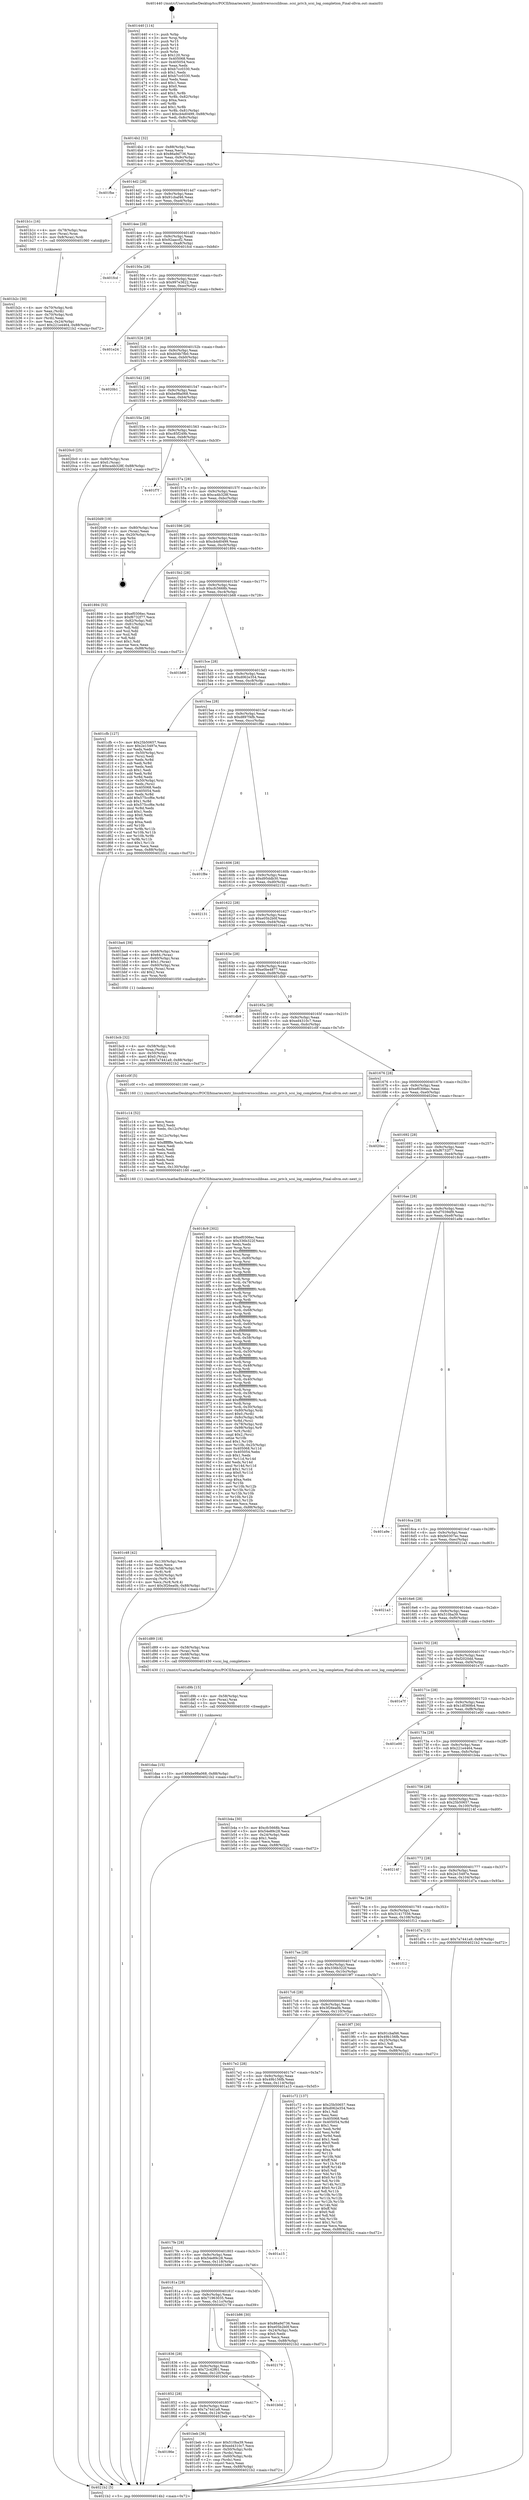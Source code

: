 digraph "0x401440" {
  label = "0x401440 (/mnt/c/Users/mathe/Desktop/tcc/POCII/binaries/extr_linuxdriversscsilibsas..scsi_priv.h_scsi_log_completion_Final-ollvm.out::main(0))"
  labelloc = "t"
  node[shape=record]

  Entry [label="",width=0.3,height=0.3,shape=circle,fillcolor=black,style=filled]
  "0x4014b2" [label="{
     0x4014b2 [32]\l
     | [instrs]\l
     &nbsp;&nbsp;0x4014b2 \<+6\>: mov -0x88(%rbp),%eax\l
     &nbsp;&nbsp;0x4014b8 \<+2\>: mov %eax,%ecx\l
     &nbsp;&nbsp;0x4014ba \<+6\>: sub $0x86a9d736,%ecx\l
     &nbsp;&nbsp;0x4014c0 \<+6\>: mov %eax,-0x9c(%rbp)\l
     &nbsp;&nbsp;0x4014c6 \<+6\>: mov %ecx,-0xa0(%rbp)\l
     &nbsp;&nbsp;0x4014cc \<+6\>: je 0000000000401fbe \<main+0xb7e\>\l
  }"]
  "0x401fbe" [label="{
     0x401fbe\l
  }", style=dashed]
  "0x4014d2" [label="{
     0x4014d2 [28]\l
     | [instrs]\l
     &nbsp;&nbsp;0x4014d2 \<+5\>: jmp 00000000004014d7 \<main+0x97\>\l
     &nbsp;&nbsp;0x4014d7 \<+6\>: mov -0x9c(%rbp),%eax\l
     &nbsp;&nbsp;0x4014dd \<+5\>: sub $0x91cbaf46,%eax\l
     &nbsp;&nbsp;0x4014e2 \<+6\>: mov %eax,-0xa4(%rbp)\l
     &nbsp;&nbsp;0x4014e8 \<+6\>: je 0000000000401b1c \<main+0x6dc\>\l
  }"]
  Exit [label="",width=0.3,height=0.3,shape=circle,fillcolor=black,style=filled,peripheries=2]
  "0x401b1c" [label="{
     0x401b1c [16]\l
     | [instrs]\l
     &nbsp;&nbsp;0x401b1c \<+4\>: mov -0x78(%rbp),%rax\l
     &nbsp;&nbsp;0x401b20 \<+3\>: mov (%rax),%rax\l
     &nbsp;&nbsp;0x401b23 \<+4\>: mov 0x8(%rax),%rdi\l
     &nbsp;&nbsp;0x401b27 \<+5\>: call 0000000000401060 \<atoi@plt\>\l
     | [calls]\l
     &nbsp;&nbsp;0x401060 \{1\} (unknown)\l
  }"]
  "0x4014ee" [label="{
     0x4014ee [28]\l
     | [instrs]\l
     &nbsp;&nbsp;0x4014ee \<+5\>: jmp 00000000004014f3 \<main+0xb3\>\l
     &nbsp;&nbsp;0x4014f3 \<+6\>: mov -0x9c(%rbp),%eax\l
     &nbsp;&nbsp;0x4014f9 \<+5\>: sub $0x92aaccf2,%eax\l
     &nbsp;&nbsp;0x4014fe \<+6\>: mov %eax,-0xa8(%rbp)\l
     &nbsp;&nbsp;0x401504 \<+6\>: je 0000000000401fcd \<main+0xb8d\>\l
  }"]
  "0x401daa" [label="{
     0x401daa [15]\l
     | [instrs]\l
     &nbsp;&nbsp;0x401daa \<+10\>: movl $0xbe98a068,-0x88(%rbp)\l
     &nbsp;&nbsp;0x401db4 \<+5\>: jmp 00000000004021b2 \<main+0xd72\>\l
  }"]
  "0x401fcd" [label="{
     0x401fcd\l
  }", style=dashed]
  "0x40150a" [label="{
     0x40150a [28]\l
     | [instrs]\l
     &nbsp;&nbsp;0x40150a \<+5\>: jmp 000000000040150f \<main+0xcf\>\l
     &nbsp;&nbsp;0x40150f \<+6\>: mov -0x9c(%rbp),%eax\l
     &nbsp;&nbsp;0x401515 \<+5\>: sub $0x997e3622,%eax\l
     &nbsp;&nbsp;0x40151a \<+6\>: mov %eax,-0xac(%rbp)\l
     &nbsp;&nbsp;0x401520 \<+6\>: je 0000000000401e24 \<main+0x9e4\>\l
  }"]
  "0x401d9b" [label="{
     0x401d9b [15]\l
     | [instrs]\l
     &nbsp;&nbsp;0x401d9b \<+4\>: mov -0x58(%rbp),%rax\l
     &nbsp;&nbsp;0x401d9f \<+3\>: mov (%rax),%rax\l
     &nbsp;&nbsp;0x401da2 \<+3\>: mov %rax,%rdi\l
     &nbsp;&nbsp;0x401da5 \<+5\>: call 0000000000401030 \<free@plt\>\l
     | [calls]\l
     &nbsp;&nbsp;0x401030 \{1\} (unknown)\l
  }"]
  "0x401e24" [label="{
     0x401e24\l
  }", style=dashed]
  "0x401526" [label="{
     0x401526 [28]\l
     | [instrs]\l
     &nbsp;&nbsp;0x401526 \<+5\>: jmp 000000000040152b \<main+0xeb\>\l
     &nbsp;&nbsp;0x40152b \<+6\>: mov -0x9c(%rbp),%eax\l
     &nbsp;&nbsp;0x401531 \<+5\>: sub $0xb04b7fb0,%eax\l
     &nbsp;&nbsp;0x401536 \<+6\>: mov %eax,-0xb0(%rbp)\l
     &nbsp;&nbsp;0x40153c \<+6\>: je 00000000004020b1 \<main+0xc71\>\l
  }"]
  "0x401c48" [label="{
     0x401c48 [42]\l
     | [instrs]\l
     &nbsp;&nbsp;0x401c48 \<+6\>: mov -0x130(%rbp),%ecx\l
     &nbsp;&nbsp;0x401c4e \<+3\>: imul %eax,%ecx\l
     &nbsp;&nbsp;0x401c51 \<+4\>: mov -0x58(%rbp),%r8\l
     &nbsp;&nbsp;0x401c55 \<+3\>: mov (%r8),%r8\l
     &nbsp;&nbsp;0x401c58 \<+4\>: mov -0x50(%rbp),%r9\l
     &nbsp;&nbsp;0x401c5c \<+3\>: movslq (%r9),%r9\l
     &nbsp;&nbsp;0x401c5f \<+4\>: mov %ecx,(%r8,%r9,4)\l
     &nbsp;&nbsp;0x401c63 \<+10\>: movl $0x3f26ea0b,-0x88(%rbp)\l
     &nbsp;&nbsp;0x401c6d \<+5\>: jmp 00000000004021b2 \<main+0xd72\>\l
  }"]
  "0x4020b1" [label="{
     0x4020b1\l
  }", style=dashed]
  "0x401542" [label="{
     0x401542 [28]\l
     | [instrs]\l
     &nbsp;&nbsp;0x401542 \<+5\>: jmp 0000000000401547 \<main+0x107\>\l
     &nbsp;&nbsp;0x401547 \<+6\>: mov -0x9c(%rbp),%eax\l
     &nbsp;&nbsp;0x40154d \<+5\>: sub $0xbe98a068,%eax\l
     &nbsp;&nbsp;0x401552 \<+6\>: mov %eax,-0xb4(%rbp)\l
     &nbsp;&nbsp;0x401558 \<+6\>: je 00000000004020c0 \<main+0xc80\>\l
  }"]
  "0x401c14" [label="{
     0x401c14 [52]\l
     | [instrs]\l
     &nbsp;&nbsp;0x401c14 \<+2\>: xor %ecx,%ecx\l
     &nbsp;&nbsp;0x401c16 \<+5\>: mov $0x2,%edx\l
     &nbsp;&nbsp;0x401c1b \<+6\>: mov %edx,-0x12c(%rbp)\l
     &nbsp;&nbsp;0x401c21 \<+1\>: cltd\l
     &nbsp;&nbsp;0x401c22 \<+6\>: mov -0x12c(%rbp),%esi\l
     &nbsp;&nbsp;0x401c28 \<+2\>: idiv %esi\l
     &nbsp;&nbsp;0x401c2a \<+6\>: imul $0xfffffffe,%edx,%edx\l
     &nbsp;&nbsp;0x401c30 \<+2\>: mov %ecx,%edi\l
     &nbsp;&nbsp;0x401c32 \<+2\>: sub %edx,%edi\l
     &nbsp;&nbsp;0x401c34 \<+2\>: mov %ecx,%edx\l
     &nbsp;&nbsp;0x401c36 \<+3\>: sub $0x1,%edx\l
     &nbsp;&nbsp;0x401c39 \<+2\>: add %edx,%edi\l
     &nbsp;&nbsp;0x401c3b \<+2\>: sub %edi,%ecx\l
     &nbsp;&nbsp;0x401c3d \<+6\>: mov %ecx,-0x130(%rbp)\l
     &nbsp;&nbsp;0x401c43 \<+5\>: call 0000000000401160 \<next_i\>\l
     | [calls]\l
     &nbsp;&nbsp;0x401160 \{1\} (/mnt/c/Users/mathe/Desktop/tcc/POCII/binaries/extr_linuxdriversscsilibsas..scsi_priv.h_scsi_log_completion_Final-ollvm.out::next_i)\l
  }"]
  "0x4020c0" [label="{
     0x4020c0 [25]\l
     | [instrs]\l
     &nbsp;&nbsp;0x4020c0 \<+4\>: mov -0x80(%rbp),%rax\l
     &nbsp;&nbsp;0x4020c4 \<+6\>: movl $0x0,(%rax)\l
     &nbsp;&nbsp;0x4020ca \<+10\>: movl $0xca4b328f,-0x88(%rbp)\l
     &nbsp;&nbsp;0x4020d4 \<+5\>: jmp 00000000004021b2 \<main+0xd72\>\l
  }"]
  "0x40155e" [label="{
     0x40155e [28]\l
     | [instrs]\l
     &nbsp;&nbsp;0x40155e \<+5\>: jmp 0000000000401563 \<main+0x123\>\l
     &nbsp;&nbsp;0x401563 \<+6\>: mov -0x9c(%rbp),%eax\l
     &nbsp;&nbsp;0x401569 \<+5\>: sub $0xc85f249b,%eax\l
     &nbsp;&nbsp;0x40156e \<+6\>: mov %eax,-0xb8(%rbp)\l
     &nbsp;&nbsp;0x401574 \<+6\>: je 0000000000401f7f \<main+0xb3f\>\l
  }"]
  "0x40186e" [label="{
     0x40186e\l
  }", style=dashed]
  "0x401f7f" [label="{
     0x401f7f\l
  }", style=dashed]
  "0x40157a" [label="{
     0x40157a [28]\l
     | [instrs]\l
     &nbsp;&nbsp;0x40157a \<+5\>: jmp 000000000040157f \<main+0x13f\>\l
     &nbsp;&nbsp;0x40157f \<+6\>: mov -0x9c(%rbp),%eax\l
     &nbsp;&nbsp;0x401585 \<+5\>: sub $0xca4b328f,%eax\l
     &nbsp;&nbsp;0x40158a \<+6\>: mov %eax,-0xbc(%rbp)\l
     &nbsp;&nbsp;0x401590 \<+6\>: je 00000000004020d9 \<main+0xc99\>\l
  }"]
  "0x401beb" [label="{
     0x401beb [36]\l
     | [instrs]\l
     &nbsp;&nbsp;0x401beb \<+5\>: mov $0x510ba39,%eax\l
     &nbsp;&nbsp;0x401bf0 \<+5\>: mov $0xed4310c7,%ecx\l
     &nbsp;&nbsp;0x401bf5 \<+4\>: mov -0x50(%rbp),%rdx\l
     &nbsp;&nbsp;0x401bf9 \<+2\>: mov (%rdx),%esi\l
     &nbsp;&nbsp;0x401bfb \<+4\>: mov -0x60(%rbp),%rdx\l
     &nbsp;&nbsp;0x401bff \<+2\>: cmp (%rdx),%esi\l
     &nbsp;&nbsp;0x401c01 \<+3\>: cmovl %ecx,%eax\l
     &nbsp;&nbsp;0x401c04 \<+6\>: mov %eax,-0x88(%rbp)\l
     &nbsp;&nbsp;0x401c0a \<+5\>: jmp 00000000004021b2 \<main+0xd72\>\l
  }"]
  "0x4020d9" [label="{
     0x4020d9 [19]\l
     | [instrs]\l
     &nbsp;&nbsp;0x4020d9 \<+4\>: mov -0x80(%rbp),%rax\l
     &nbsp;&nbsp;0x4020dd \<+2\>: mov (%rax),%eax\l
     &nbsp;&nbsp;0x4020df \<+4\>: lea -0x20(%rbp),%rsp\l
     &nbsp;&nbsp;0x4020e3 \<+1\>: pop %rbx\l
     &nbsp;&nbsp;0x4020e4 \<+2\>: pop %r12\l
     &nbsp;&nbsp;0x4020e6 \<+2\>: pop %r14\l
     &nbsp;&nbsp;0x4020e8 \<+2\>: pop %r15\l
     &nbsp;&nbsp;0x4020ea \<+1\>: pop %rbp\l
     &nbsp;&nbsp;0x4020eb \<+1\>: ret\l
  }"]
  "0x401596" [label="{
     0x401596 [28]\l
     | [instrs]\l
     &nbsp;&nbsp;0x401596 \<+5\>: jmp 000000000040159b \<main+0x15b\>\l
     &nbsp;&nbsp;0x40159b \<+6\>: mov -0x9c(%rbp),%eax\l
     &nbsp;&nbsp;0x4015a1 \<+5\>: sub $0xcb4d0499,%eax\l
     &nbsp;&nbsp;0x4015a6 \<+6\>: mov %eax,-0xc0(%rbp)\l
     &nbsp;&nbsp;0x4015ac \<+6\>: je 0000000000401894 \<main+0x454\>\l
  }"]
  "0x401852" [label="{
     0x401852 [28]\l
     | [instrs]\l
     &nbsp;&nbsp;0x401852 \<+5\>: jmp 0000000000401857 \<main+0x417\>\l
     &nbsp;&nbsp;0x401857 \<+6\>: mov -0x9c(%rbp),%eax\l
     &nbsp;&nbsp;0x40185d \<+5\>: sub $0x7a7441a9,%eax\l
     &nbsp;&nbsp;0x401862 \<+6\>: mov %eax,-0x124(%rbp)\l
     &nbsp;&nbsp;0x401868 \<+6\>: je 0000000000401beb \<main+0x7ab\>\l
  }"]
  "0x401894" [label="{
     0x401894 [53]\l
     | [instrs]\l
     &nbsp;&nbsp;0x401894 \<+5\>: mov $0xef0306ec,%eax\l
     &nbsp;&nbsp;0x401899 \<+5\>: mov $0xf6732f77,%ecx\l
     &nbsp;&nbsp;0x40189e \<+6\>: mov -0x82(%rbp),%dl\l
     &nbsp;&nbsp;0x4018a4 \<+7\>: mov -0x81(%rbp),%sil\l
     &nbsp;&nbsp;0x4018ab \<+3\>: mov %dl,%dil\l
     &nbsp;&nbsp;0x4018ae \<+3\>: and %sil,%dil\l
     &nbsp;&nbsp;0x4018b1 \<+3\>: xor %sil,%dl\l
     &nbsp;&nbsp;0x4018b4 \<+3\>: or %dl,%dil\l
     &nbsp;&nbsp;0x4018b7 \<+4\>: test $0x1,%dil\l
     &nbsp;&nbsp;0x4018bb \<+3\>: cmovne %ecx,%eax\l
     &nbsp;&nbsp;0x4018be \<+6\>: mov %eax,-0x88(%rbp)\l
     &nbsp;&nbsp;0x4018c4 \<+5\>: jmp 00000000004021b2 \<main+0xd72\>\l
  }"]
  "0x4015b2" [label="{
     0x4015b2 [28]\l
     | [instrs]\l
     &nbsp;&nbsp;0x4015b2 \<+5\>: jmp 00000000004015b7 \<main+0x177\>\l
     &nbsp;&nbsp;0x4015b7 \<+6\>: mov -0x9c(%rbp),%eax\l
     &nbsp;&nbsp;0x4015bd \<+5\>: sub $0xcfc5668b,%eax\l
     &nbsp;&nbsp;0x4015c2 \<+6\>: mov %eax,-0xc4(%rbp)\l
     &nbsp;&nbsp;0x4015c8 \<+6\>: je 0000000000401b68 \<main+0x728\>\l
  }"]
  "0x4021b2" [label="{
     0x4021b2 [5]\l
     | [instrs]\l
     &nbsp;&nbsp;0x4021b2 \<+5\>: jmp 00000000004014b2 \<main+0x72\>\l
  }"]
  "0x401440" [label="{
     0x401440 [114]\l
     | [instrs]\l
     &nbsp;&nbsp;0x401440 \<+1\>: push %rbp\l
     &nbsp;&nbsp;0x401441 \<+3\>: mov %rsp,%rbp\l
     &nbsp;&nbsp;0x401444 \<+2\>: push %r15\l
     &nbsp;&nbsp;0x401446 \<+2\>: push %r14\l
     &nbsp;&nbsp;0x401448 \<+2\>: push %r12\l
     &nbsp;&nbsp;0x40144a \<+1\>: push %rbx\l
     &nbsp;&nbsp;0x40144b \<+7\>: sub $0x120,%rsp\l
     &nbsp;&nbsp;0x401452 \<+7\>: mov 0x405068,%eax\l
     &nbsp;&nbsp;0x401459 \<+7\>: mov 0x405054,%ecx\l
     &nbsp;&nbsp;0x401460 \<+2\>: mov %eax,%edx\l
     &nbsp;&nbsp;0x401462 \<+6\>: sub $0xb7cc0330,%edx\l
     &nbsp;&nbsp;0x401468 \<+3\>: sub $0x1,%edx\l
     &nbsp;&nbsp;0x40146b \<+6\>: add $0xb7cc0330,%edx\l
     &nbsp;&nbsp;0x401471 \<+3\>: imul %edx,%eax\l
     &nbsp;&nbsp;0x401474 \<+3\>: and $0x1,%eax\l
     &nbsp;&nbsp;0x401477 \<+3\>: cmp $0x0,%eax\l
     &nbsp;&nbsp;0x40147a \<+4\>: sete %r8b\l
     &nbsp;&nbsp;0x40147e \<+4\>: and $0x1,%r8b\l
     &nbsp;&nbsp;0x401482 \<+7\>: mov %r8b,-0x82(%rbp)\l
     &nbsp;&nbsp;0x401489 \<+3\>: cmp $0xa,%ecx\l
     &nbsp;&nbsp;0x40148c \<+4\>: setl %r8b\l
     &nbsp;&nbsp;0x401490 \<+4\>: and $0x1,%r8b\l
     &nbsp;&nbsp;0x401494 \<+7\>: mov %r8b,-0x81(%rbp)\l
     &nbsp;&nbsp;0x40149b \<+10\>: movl $0xcb4d0499,-0x88(%rbp)\l
     &nbsp;&nbsp;0x4014a5 \<+6\>: mov %edi,-0x8c(%rbp)\l
     &nbsp;&nbsp;0x4014ab \<+7\>: mov %rsi,-0x98(%rbp)\l
  }"]
  "0x401b0d" [label="{
     0x401b0d\l
  }", style=dashed]
  "0x401b68" [label="{
     0x401b68\l
  }", style=dashed]
  "0x4015ce" [label="{
     0x4015ce [28]\l
     | [instrs]\l
     &nbsp;&nbsp;0x4015ce \<+5\>: jmp 00000000004015d3 \<main+0x193\>\l
     &nbsp;&nbsp;0x4015d3 \<+6\>: mov -0x9c(%rbp),%eax\l
     &nbsp;&nbsp;0x4015d9 \<+5\>: sub $0xd062e354,%eax\l
     &nbsp;&nbsp;0x4015de \<+6\>: mov %eax,-0xc8(%rbp)\l
     &nbsp;&nbsp;0x4015e4 \<+6\>: je 0000000000401cfb \<main+0x8bb\>\l
  }"]
  "0x401836" [label="{
     0x401836 [28]\l
     | [instrs]\l
     &nbsp;&nbsp;0x401836 \<+5\>: jmp 000000000040183b \<main+0x3fb\>\l
     &nbsp;&nbsp;0x40183b \<+6\>: mov -0x9c(%rbp),%eax\l
     &nbsp;&nbsp;0x401841 \<+5\>: sub $0x72c42f61,%eax\l
     &nbsp;&nbsp;0x401846 \<+6\>: mov %eax,-0x120(%rbp)\l
     &nbsp;&nbsp;0x40184c \<+6\>: je 0000000000401b0d \<main+0x6cd\>\l
  }"]
  "0x401cfb" [label="{
     0x401cfb [127]\l
     | [instrs]\l
     &nbsp;&nbsp;0x401cfb \<+5\>: mov $0x25b50657,%eax\l
     &nbsp;&nbsp;0x401d00 \<+5\>: mov $0x2e15497e,%ecx\l
     &nbsp;&nbsp;0x401d05 \<+2\>: xor %edx,%edx\l
     &nbsp;&nbsp;0x401d07 \<+4\>: mov -0x50(%rbp),%rsi\l
     &nbsp;&nbsp;0x401d0b \<+2\>: mov (%rsi),%edi\l
     &nbsp;&nbsp;0x401d0d \<+3\>: mov %edx,%r8d\l
     &nbsp;&nbsp;0x401d10 \<+3\>: sub %edi,%r8d\l
     &nbsp;&nbsp;0x401d13 \<+2\>: mov %edx,%edi\l
     &nbsp;&nbsp;0x401d15 \<+3\>: sub $0x1,%edi\l
     &nbsp;&nbsp;0x401d18 \<+3\>: add %edi,%r8d\l
     &nbsp;&nbsp;0x401d1b \<+3\>: sub %r8d,%edx\l
     &nbsp;&nbsp;0x401d1e \<+4\>: mov -0x50(%rbp),%rsi\l
     &nbsp;&nbsp;0x401d22 \<+2\>: mov %edx,(%rsi)\l
     &nbsp;&nbsp;0x401d24 \<+7\>: mov 0x405068,%edx\l
     &nbsp;&nbsp;0x401d2b \<+7\>: mov 0x405054,%edi\l
     &nbsp;&nbsp;0x401d32 \<+3\>: mov %edx,%r8d\l
     &nbsp;&nbsp;0x401d35 \<+7\>: add $0x575ccf6e,%r8d\l
     &nbsp;&nbsp;0x401d3c \<+4\>: sub $0x1,%r8d\l
     &nbsp;&nbsp;0x401d40 \<+7\>: sub $0x575ccf6e,%r8d\l
     &nbsp;&nbsp;0x401d47 \<+4\>: imul %r8d,%edx\l
     &nbsp;&nbsp;0x401d4b \<+3\>: and $0x1,%edx\l
     &nbsp;&nbsp;0x401d4e \<+3\>: cmp $0x0,%edx\l
     &nbsp;&nbsp;0x401d51 \<+4\>: sete %r9b\l
     &nbsp;&nbsp;0x401d55 \<+3\>: cmp $0xa,%edi\l
     &nbsp;&nbsp;0x401d58 \<+4\>: setl %r10b\l
     &nbsp;&nbsp;0x401d5c \<+3\>: mov %r9b,%r11b\l
     &nbsp;&nbsp;0x401d5f \<+3\>: and %r10b,%r11b\l
     &nbsp;&nbsp;0x401d62 \<+3\>: xor %r10b,%r9b\l
     &nbsp;&nbsp;0x401d65 \<+3\>: or %r9b,%r11b\l
     &nbsp;&nbsp;0x401d68 \<+4\>: test $0x1,%r11b\l
     &nbsp;&nbsp;0x401d6c \<+3\>: cmovne %ecx,%eax\l
     &nbsp;&nbsp;0x401d6f \<+6\>: mov %eax,-0x88(%rbp)\l
     &nbsp;&nbsp;0x401d75 \<+5\>: jmp 00000000004021b2 \<main+0xd72\>\l
  }"]
  "0x4015ea" [label="{
     0x4015ea [28]\l
     | [instrs]\l
     &nbsp;&nbsp;0x4015ea \<+5\>: jmp 00000000004015ef \<main+0x1af\>\l
     &nbsp;&nbsp;0x4015ef \<+6\>: mov -0x9c(%rbp),%eax\l
     &nbsp;&nbsp;0x4015f5 \<+5\>: sub $0xd897f4fb,%eax\l
     &nbsp;&nbsp;0x4015fa \<+6\>: mov %eax,-0xcc(%rbp)\l
     &nbsp;&nbsp;0x401600 \<+6\>: je 0000000000401f8e \<main+0xb4e\>\l
  }"]
  "0x402179" [label="{
     0x402179\l
  }", style=dashed]
  "0x401f8e" [label="{
     0x401f8e\l
  }", style=dashed]
  "0x401606" [label="{
     0x401606 [28]\l
     | [instrs]\l
     &nbsp;&nbsp;0x401606 \<+5\>: jmp 000000000040160b \<main+0x1cb\>\l
     &nbsp;&nbsp;0x40160b \<+6\>: mov -0x9c(%rbp),%eax\l
     &nbsp;&nbsp;0x401611 \<+5\>: sub $0xd95ddb30,%eax\l
     &nbsp;&nbsp;0x401616 \<+6\>: mov %eax,-0xd0(%rbp)\l
     &nbsp;&nbsp;0x40161c \<+6\>: je 0000000000402131 \<main+0xcf1\>\l
  }"]
  "0x401bcb" [label="{
     0x401bcb [32]\l
     | [instrs]\l
     &nbsp;&nbsp;0x401bcb \<+4\>: mov -0x58(%rbp),%rdi\l
     &nbsp;&nbsp;0x401bcf \<+3\>: mov %rax,(%rdi)\l
     &nbsp;&nbsp;0x401bd2 \<+4\>: mov -0x50(%rbp),%rax\l
     &nbsp;&nbsp;0x401bd6 \<+6\>: movl $0x0,(%rax)\l
     &nbsp;&nbsp;0x401bdc \<+10\>: movl $0x7a7441a9,-0x88(%rbp)\l
     &nbsp;&nbsp;0x401be6 \<+5\>: jmp 00000000004021b2 \<main+0xd72\>\l
  }"]
  "0x402131" [label="{
     0x402131\l
  }", style=dashed]
  "0x401622" [label="{
     0x401622 [28]\l
     | [instrs]\l
     &nbsp;&nbsp;0x401622 \<+5\>: jmp 0000000000401627 \<main+0x1e7\>\l
     &nbsp;&nbsp;0x401627 \<+6\>: mov -0x9c(%rbp),%eax\l
     &nbsp;&nbsp;0x40162d \<+5\>: sub $0xe05b2b0f,%eax\l
     &nbsp;&nbsp;0x401632 \<+6\>: mov %eax,-0xd4(%rbp)\l
     &nbsp;&nbsp;0x401638 \<+6\>: je 0000000000401ba4 \<main+0x764\>\l
  }"]
  "0x40181a" [label="{
     0x40181a [28]\l
     | [instrs]\l
     &nbsp;&nbsp;0x40181a \<+5\>: jmp 000000000040181f \<main+0x3df\>\l
     &nbsp;&nbsp;0x40181f \<+6\>: mov -0x9c(%rbp),%eax\l
     &nbsp;&nbsp;0x401825 \<+5\>: sub $0x71963035,%eax\l
     &nbsp;&nbsp;0x40182a \<+6\>: mov %eax,-0x11c(%rbp)\l
     &nbsp;&nbsp;0x401830 \<+6\>: je 0000000000402179 \<main+0xd39\>\l
  }"]
  "0x401ba4" [label="{
     0x401ba4 [39]\l
     | [instrs]\l
     &nbsp;&nbsp;0x401ba4 \<+4\>: mov -0x68(%rbp),%rax\l
     &nbsp;&nbsp;0x401ba8 \<+6\>: movl $0x64,(%rax)\l
     &nbsp;&nbsp;0x401bae \<+4\>: mov -0x60(%rbp),%rax\l
     &nbsp;&nbsp;0x401bb2 \<+6\>: movl $0x1,(%rax)\l
     &nbsp;&nbsp;0x401bb8 \<+4\>: mov -0x60(%rbp),%rax\l
     &nbsp;&nbsp;0x401bbc \<+3\>: movslq (%rax),%rax\l
     &nbsp;&nbsp;0x401bbf \<+4\>: shl $0x2,%rax\l
     &nbsp;&nbsp;0x401bc3 \<+3\>: mov %rax,%rdi\l
     &nbsp;&nbsp;0x401bc6 \<+5\>: call 0000000000401050 \<malloc@plt\>\l
     | [calls]\l
     &nbsp;&nbsp;0x401050 \{1\} (unknown)\l
  }"]
  "0x40163e" [label="{
     0x40163e [28]\l
     | [instrs]\l
     &nbsp;&nbsp;0x40163e \<+5\>: jmp 0000000000401643 \<main+0x203\>\l
     &nbsp;&nbsp;0x401643 \<+6\>: mov -0x9c(%rbp),%eax\l
     &nbsp;&nbsp;0x401649 \<+5\>: sub $0xe0be4877,%eax\l
     &nbsp;&nbsp;0x40164e \<+6\>: mov %eax,-0xd8(%rbp)\l
     &nbsp;&nbsp;0x401654 \<+6\>: je 0000000000401db9 \<main+0x979\>\l
  }"]
  "0x401b86" [label="{
     0x401b86 [30]\l
     | [instrs]\l
     &nbsp;&nbsp;0x401b86 \<+5\>: mov $0x86a9d736,%eax\l
     &nbsp;&nbsp;0x401b8b \<+5\>: mov $0xe05b2b0f,%ecx\l
     &nbsp;&nbsp;0x401b90 \<+3\>: mov -0x24(%rbp),%edx\l
     &nbsp;&nbsp;0x401b93 \<+3\>: cmp $0x0,%edx\l
     &nbsp;&nbsp;0x401b96 \<+3\>: cmove %ecx,%eax\l
     &nbsp;&nbsp;0x401b99 \<+6\>: mov %eax,-0x88(%rbp)\l
     &nbsp;&nbsp;0x401b9f \<+5\>: jmp 00000000004021b2 \<main+0xd72\>\l
  }"]
  "0x401db9" [label="{
     0x401db9\l
  }", style=dashed]
  "0x40165a" [label="{
     0x40165a [28]\l
     | [instrs]\l
     &nbsp;&nbsp;0x40165a \<+5\>: jmp 000000000040165f \<main+0x21f\>\l
     &nbsp;&nbsp;0x40165f \<+6\>: mov -0x9c(%rbp),%eax\l
     &nbsp;&nbsp;0x401665 \<+5\>: sub $0xed4310c7,%eax\l
     &nbsp;&nbsp;0x40166a \<+6\>: mov %eax,-0xdc(%rbp)\l
     &nbsp;&nbsp;0x401670 \<+6\>: je 0000000000401c0f \<main+0x7cf\>\l
  }"]
  "0x4017fe" [label="{
     0x4017fe [28]\l
     | [instrs]\l
     &nbsp;&nbsp;0x4017fe \<+5\>: jmp 0000000000401803 \<main+0x3c3\>\l
     &nbsp;&nbsp;0x401803 \<+6\>: mov -0x9c(%rbp),%eax\l
     &nbsp;&nbsp;0x401809 \<+5\>: sub $0x54e89c28,%eax\l
     &nbsp;&nbsp;0x40180e \<+6\>: mov %eax,-0x118(%rbp)\l
     &nbsp;&nbsp;0x401814 \<+6\>: je 0000000000401b86 \<main+0x746\>\l
  }"]
  "0x401c0f" [label="{
     0x401c0f [5]\l
     | [instrs]\l
     &nbsp;&nbsp;0x401c0f \<+5\>: call 0000000000401160 \<next_i\>\l
     | [calls]\l
     &nbsp;&nbsp;0x401160 \{1\} (/mnt/c/Users/mathe/Desktop/tcc/POCII/binaries/extr_linuxdriversscsilibsas..scsi_priv.h_scsi_log_completion_Final-ollvm.out::next_i)\l
  }"]
  "0x401676" [label="{
     0x401676 [28]\l
     | [instrs]\l
     &nbsp;&nbsp;0x401676 \<+5\>: jmp 000000000040167b \<main+0x23b\>\l
     &nbsp;&nbsp;0x40167b \<+6\>: mov -0x9c(%rbp),%eax\l
     &nbsp;&nbsp;0x401681 \<+5\>: sub $0xef0306ec,%eax\l
     &nbsp;&nbsp;0x401686 \<+6\>: mov %eax,-0xe0(%rbp)\l
     &nbsp;&nbsp;0x40168c \<+6\>: je 00000000004020ec \<main+0xcac\>\l
  }"]
  "0x401a15" [label="{
     0x401a15\l
  }", style=dashed]
  "0x4020ec" [label="{
     0x4020ec\l
  }", style=dashed]
  "0x401692" [label="{
     0x401692 [28]\l
     | [instrs]\l
     &nbsp;&nbsp;0x401692 \<+5\>: jmp 0000000000401697 \<main+0x257\>\l
     &nbsp;&nbsp;0x401697 \<+6\>: mov -0x9c(%rbp),%eax\l
     &nbsp;&nbsp;0x40169d \<+5\>: sub $0xf6732f77,%eax\l
     &nbsp;&nbsp;0x4016a2 \<+6\>: mov %eax,-0xe4(%rbp)\l
     &nbsp;&nbsp;0x4016a8 \<+6\>: je 00000000004018c9 \<main+0x489\>\l
  }"]
  "0x4017e2" [label="{
     0x4017e2 [28]\l
     | [instrs]\l
     &nbsp;&nbsp;0x4017e2 \<+5\>: jmp 00000000004017e7 \<main+0x3a7\>\l
     &nbsp;&nbsp;0x4017e7 \<+6\>: mov -0x9c(%rbp),%eax\l
     &nbsp;&nbsp;0x4017ed \<+5\>: sub $0x49b156fb,%eax\l
     &nbsp;&nbsp;0x4017f2 \<+6\>: mov %eax,-0x114(%rbp)\l
     &nbsp;&nbsp;0x4017f8 \<+6\>: je 0000000000401a15 \<main+0x5d5\>\l
  }"]
  "0x4018c9" [label="{
     0x4018c9 [302]\l
     | [instrs]\l
     &nbsp;&nbsp;0x4018c9 \<+5\>: mov $0xef0306ec,%eax\l
     &nbsp;&nbsp;0x4018ce \<+5\>: mov $0x336b322f,%ecx\l
     &nbsp;&nbsp;0x4018d3 \<+2\>: xor %edx,%edx\l
     &nbsp;&nbsp;0x4018d5 \<+3\>: mov %rsp,%rsi\l
     &nbsp;&nbsp;0x4018d8 \<+4\>: add $0xfffffffffffffff0,%rsi\l
     &nbsp;&nbsp;0x4018dc \<+3\>: mov %rsi,%rsp\l
     &nbsp;&nbsp;0x4018df \<+4\>: mov %rsi,-0x80(%rbp)\l
     &nbsp;&nbsp;0x4018e3 \<+3\>: mov %rsp,%rsi\l
     &nbsp;&nbsp;0x4018e6 \<+4\>: add $0xfffffffffffffff0,%rsi\l
     &nbsp;&nbsp;0x4018ea \<+3\>: mov %rsi,%rsp\l
     &nbsp;&nbsp;0x4018ed \<+3\>: mov %rsp,%rdi\l
     &nbsp;&nbsp;0x4018f0 \<+4\>: add $0xfffffffffffffff0,%rdi\l
     &nbsp;&nbsp;0x4018f4 \<+3\>: mov %rdi,%rsp\l
     &nbsp;&nbsp;0x4018f7 \<+4\>: mov %rdi,-0x78(%rbp)\l
     &nbsp;&nbsp;0x4018fb \<+3\>: mov %rsp,%rdi\l
     &nbsp;&nbsp;0x4018fe \<+4\>: add $0xfffffffffffffff0,%rdi\l
     &nbsp;&nbsp;0x401902 \<+3\>: mov %rdi,%rsp\l
     &nbsp;&nbsp;0x401905 \<+4\>: mov %rdi,-0x70(%rbp)\l
     &nbsp;&nbsp;0x401909 \<+3\>: mov %rsp,%rdi\l
     &nbsp;&nbsp;0x40190c \<+4\>: add $0xfffffffffffffff0,%rdi\l
     &nbsp;&nbsp;0x401910 \<+3\>: mov %rdi,%rsp\l
     &nbsp;&nbsp;0x401913 \<+4\>: mov %rdi,-0x68(%rbp)\l
     &nbsp;&nbsp;0x401917 \<+3\>: mov %rsp,%rdi\l
     &nbsp;&nbsp;0x40191a \<+4\>: add $0xfffffffffffffff0,%rdi\l
     &nbsp;&nbsp;0x40191e \<+3\>: mov %rdi,%rsp\l
     &nbsp;&nbsp;0x401921 \<+4\>: mov %rdi,-0x60(%rbp)\l
     &nbsp;&nbsp;0x401925 \<+3\>: mov %rsp,%rdi\l
     &nbsp;&nbsp;0x401928 \<+4\>: add $0xfffffffffffffff0,%rdi\l
     &nbsp;&nbsp;0x40192c \<+3\>: mov %rdi,%rsp\l
     &nbsp;&nbsp;0x40192f \<+4\>: mov %rdi,-0x58(%rbp)\l
     &nbsp;&nbsp;0x401933 \<+3\>: mov %rsp,%rdi\l
     &nbsp;&nbsp;0x401936 \<+4\>: add $0xfffffffffffffff0,%rdi\l
     &nbsp;&nbsp;0x40193a \<+3\>: mov %rdi,%rsp\l
     &nbsp;&nbsp;0x40193d \<+4\>: mov %rdi,-0x50(%rbp)\l
     &nbsp;&nbsp;0x401941 \<+3\>: mov %rsp,%rdi\l
     &nbsp;&nbsp;0x401944 \<+4\>: add $0xfffffffffffffff0,%rdi\l
     &nbsp;&nbsp;0x401948 \<+3\>: mov %rdi,%rsp\l
     &nbsp;&nbsp;0x40194b \<+4\>: mov %rdi,-0x48(%rbp)\l
     &nbsp;&nbsp;0x40194f \<+3\>: mov %rsp,%rdi\l
     &nbsp;&nbsp;0x401952 \<+4\>: add $0xfffffffffffffff0,%rdi\l
     &nbsp;&nbsp;0x401956 \<+3\>: mov %rdi,%rsp\l
     &nbsp;&nbsp;0x401959 \<+4\>: mov %rdi,-0x40(%rbp)\l
     &nbsp;&nbsp;0x40195d \<+3\>: mov %rsp,%rdi\l
     &nbsp;&nbsp;0x401960 \<+4\>: add $0xfffffffffffffff0,%rdi\l
     &nbsp;&nbsp;0x401964 \<+3\>: mov %rdi,%rsp\l
     &nbsp;&nbsp;0x401967 \<+4\>: mov %rdi,-0x38(%rbp)\l
     &nbsp;&nbsp;0x40196b \<+3\>: mov %rsp,%rdi\l
     &nbsp;&nbsp;0x40196e \<+4\>: add $0xfffffffffffffff0,%rdi\l
     &nbsp;&nbsp;0x401972 \<+3\>: mov %rdi,%rsp\l
     &nbsp;&nbsp;0x401975 \<+4\>: mov %rdi,-0x30(%rbp)\l
     &nbsp;&nbsp;0x401979 \<+4\>: mov -0x80(%rbp),%rdi\l
     &nbsp;&nbsp;0x40197d \<+6\>: movl $0x0,(%rdi)\l
     &nbsp;&nbsp;0x401983 \<+7\>: mov -0x8c(%rbp),%r8d\l
     &nbsp;&nbsp;0x40198a \<+3\>: mov %r8d,(%rsi)\l
     &nbsp;&nbsp;0x40198d \<+4\>: mov -0x78(%rbp),%rdi\l
     &nbsp;&nbsp;0x401991 \<+7\>: mov -0x98(%rbp),%r9\l
     &nbsp;&nbsp;0x401998 \<+3\>: mov %r9,(%rdi)\l
     &nbsp;&nbsp;0x40199b \<+3\>: cmpl $0x2,(%rsi)\l
     &nbsp;&nbsp;0x40199e \<+4\>: setne %r10b\l
     &nbsp;&nbsp;0x4019a2 \<+4\>: and $0x1,%r10b\l
     &nbsp;&nbsp;0x4019a6 \<+4\>: mov %r10b,-0x25(%rbp)\l
     &nbsp;&nbsp;0x4019aa \<+8\>: mov 0x405068,%r11d\l
     &nbsp;&nbsp;0x4019b2 \<+7\>: mov 0x405054,%ebx\l
     &nbsp;&nbsp;0x4019b9 \<+3\>: sub $0x1,%edx\l
     &nbsp;&nbsp;0x4019bc \<+3\>: mov %r11d,%r14d\l
     &nbsp;&nbsp;0x4019bf \<+3\>: add %edx,%r14d\l
     &nbsp;&nbsp;0x4019c2 \<+4\>: imul %r14d,%r11d\l
     &nbsp;&nbsp;0x4019c6 \<+4\>: and $0x1,%r11d\l
     &nbsp;&nbsp;0x4019ca \<+4\>: cmp $0x0,%r11d\l
     &nbsp;&nbsp;0x4019ce \<+4\>: sete %r10b\l
     &nbsp;&nbsp;0x4019d2 \<+3\>: cmp $0xa,%ebx\l
     &nbsp;&nbsp;0x4019d5 \<+4\>: setl %r15b\l
     &nbsp;&nbsp;0x4019d9 \<+3\>: mov %r10b,%r12b\l
     &nbsp;&nbsp;0x4019dc \<+3\>: and %r15b,%r12b\l
     &nbsp;&nbsp;0x4019df \<+3\>: xor %r15b,%r10b\l
     &nbsp;&nbsp;0x4019e2 \<+3\>: or %r10b,%r12b\l
     &nbsp;&nbsp;0x4019e5 \<+4\>: test $0x1,%r12b\l
     &nbsp;&nbsp;0x4019e9 \<+3\>: cmovne %ecx,%eax\l
     &nbsp;&nbsp;0x4019ec \<+6\>: mov %eax,-0x88(%rbp)\l
     &nbsp;&nbsp;0x4019f2 \<+5\>: jmp 00000000004021b2 \<main+0xd72\>\l
  }"]
  "0x4016ae" [label="{
     0x4016ae [28]\l
     | [instrs]\l
     &nbsp;&nbsp;0x4016ae \<+5\>: jmp 00000000004016b3 \<main+0x273\>\l
     &nbsp;&nbsp;0x4016b3 \<+6\>: mov -0x9c(%rbp),%eax\l
     &nbsp;&nbsp;0x4016b9 \<+5\>: sub $0xf7039df9,%eax\l
     &nbsp;&nbsp;0x4016be \<+6\>: mov %eax,-0xe8(%rbp)\l
     &nbsp;&nbsp;0x4016c4 \<+6\>: je 0000000000401a9e \<main+0x65e\>\l
  }"]
  "0x401c72" [label="{
     0x401c72 [137]\l
     | [instrs]\l
     &nbsp;&nbsp;0x401c72 \<+5\>: mov $0x25b50657,%eax\l
     &nbsp;&nbsp;0x401c77 \<+5\>: mov $0xd062e354,%ecx\l
     &nbsp;&nbsp;0x401c7c \<+2\>: mov $0x1,%dl\l
     &nbsp;&nbsp;0x401c7e \<+2\>: xor %esi,%esi\l
     &nbsp;&nbsp;0x401c80 \<+7\>: mov 0x405068,%edi\l
     &nbsp;&nbsp;0x401c87 \<+8\>: mov 0x405054,%r8d\l
     &nbsp;&nbsp;0x401c8f \<+3\>: sub $0x1,%esi\l
     &nbsp;&nbsp;0x401c92 \<+3\>: mov %edi,%r9d\l
     &nbsp;&nbsp;0x401c95 \<+3\>: add %esi,%r9d\l
     &nbsp;&nbsp;0x401c98 \<+4\>: imul %r9d,%edi\l
     &nbsp;&nbsp;0x401c9c \<+3\>: and $0x1,%edi\l
     &nbsp;&nbsp;0x401c9f \<+3\>: cmp $0x0,%edi\l
     &nbsp;&nbsp;0x401ca2 \<+4\>: sete %r10b\l
     &nbsp;&nbsp;0x401ca6 \<+4\>: cmp $0xa,%r8d\l
     &nbsp;&nbsp;0x401caa \<+4\>: setl %r11b\l
     &nbsp;&nbsp;0x401cae \<+3\>: mov %r10b,%bl\l
     &nbsp;&nbsp;0x401cb1 \<+3\>: xor $0xff,%bl\l
     &nbsp;&nbsp;0x401cb4 \<+3\>: mov %r11b,%r14b\l
     &nbsp;&nbsp;0x401cb7 \<+4\>: xor $0xff,%r14b\l
     &nbsp;&nbsp;0x401cbb \<+3\>: xor $0x0,%dl\l
     &nbsp;&nbsp;0x401cbe \<+3\>: mov %bl,%r15b\l
     &nbsp;&nbsp;0x401cc1 \<+4\>: and $0x0,%r15b\l
     &nbsp;&nbsp;0x401cc5 \<+3\>: and %dl,%r10b\l
     &nbsp;&nbsp;0x401cc8 \<+3\>: mov %r14b,%r12b\l
     &nbsp;&nbsp;0x401ccb \<+4\>: and $0x0,%r12b\l
     &nbsp;&nbsp;0x401ccf \<+3\>: and %dl,%r11b\l
     &nbsp;&nbsp;0x401cd2 \<+3\>: or %r10b,%r15b\l
     &nbsp;&nbsp;0x401cd5 \<+3\>: or %r11b,%r12b\l
     &nbsp;&nbsp;0x401cd8 \<+3\>: xor %r12b,%r15b\l
     &nbsp;&nbsp;0x401cdb \<+3\>: or %r14b,%bl\l
     &nbsp;&nbsp;0x401cde \<+3\>: xor $0xff,%bl\l
     &nbsp;&nbsp;0x401ce1 \<+3\>: or $0x0,%dl\l
     &nbsp;&nbsp;0x401ce4 \<+2\>: and %dl,%bl\l
     &nbsp;&nbsp;0x401ce6 \<+3\>: or %bl,%r15b\l
     &nbsp;&nbsp;0x401ce9 \<+4\>: test $0x1,%r15b\l
     &nbsp;&nbsp;0x401ced \<+3\>: cmovne %ecx,%eax\l
     &nbsp;&nbsp;0x401cf0 \<+6\>: mov %eax,-0x88(%rbp)\l
     &nbsp;&nbsp;0x401cf6 \<+5\>: jmp 00000000004021b2 \<main+0xd72\>\l
  }"]
  "0x401b2c" [label="{
     0x401b2c [30]\l
     | [instrs]\l
     &nbsp;&nbsp;0x401b2c \<+4\>: mov -0x70(%rbp),%rdi\l
     &nbsp;&nbsp;0x401b30 \<+2\>: mov %eax,(%rdi)\l
     &nbsp;&nbsp;0x401b32 \<+4\>: mov -0x70(%rbp),%rdi\l
     &nbsp;&nbsp;0x401b36 \<+2\>: mov (%rdi),%eax\l
     &nbsp;&nbsp;0x401b38 \<+3\>: mov %eax,-0x24(%rbp)\l
     &nbsp;&nbsp;0x401b3b \<+10\>: movl $0x221e4464,-0x88(%rbp)\l
     &nbsp;&nbsp;0x401b45 \<+5\>: jmp 00000000004021b2 \<main+0xd72\>\l
  }"]
  "0x401a9e" [label="{
     0x401a9e\l
  }", style=dashed]
  "0x4016ca" [label="{
     0x4016ca [28]\l
     | [instrs]\l
     &nbsp;&nbsp;0x4016ca \<+5\>: jmp 00000000004016cf \<main+0x28f\>\l
     &nbsp;&nbsp;0x4016cf \<+6\>: mov -0x9c(%rbp),%eax\l
     &nbsp;&nbsp;0x4016d5 \<+5\>: sub $0xfe0307ec,%eax\l
     &nbsp;&nbsp;0x4016da \<+6\>: mov %eax,-0xec(%rbp)\l
     &nbsp;&nbsp;0x4016e0 \<+6\>: je 00000000004021a3 \<main+0xd63\>\l
  }"]
  "0x4017c6" [label="{
     0x4017c6 [28]\l
     | [instrs]\l
     &nbsp;&nbsp;0x4017c6 \<+5\>: jmp 00000000004017cb \<main+0x38b\>\l
     &nbsp;&nbsp;0x4017cb \<+6\>: mov -0x9c(%rbp),%eax\l
     &nbsp;&nbsp;0x4017d1 \<+5\>: sub $0x3f26ea0b,%eax\l
     &nbsp;&nbsp;0x4017d6 \<+6\>: mov %eax,-0x110(%rbp)\l
     &nbsp;&nbsp;0x4017dc \<+6\>: je 0000000000401c72 \<main+0x832\>\l
  }"]
  "0x4021a3" [label="{
     0x4021a3\l
  }", style=dashed]
  "0x4016e6" [label="{
     0x4016e6 [28]\l
     | [instrs]\l
     &nbsp;&nbsp;0x4016e6 \<+5\>: jmp 00000000004016eb \<main+0x2ab\>\l
     &nbsp;&nbsp;0x4016eb \<+6\>: mov -0x9c(%rbp),%eax\l
     &nbsp;&nbsp;0x4016f1 \<+5\>: sub $0x510ba39,%eax\l
     &nbsp;&nbsp;0x4016f6 \<+6\>: mov %eax,-0xf0(%rbp)\l
     &nbsp;&nbsp;0x4016fc \<+6\>: je 0000000000401d89 \<main+0x949\>\l
  }"]
  "0x4019f7" [label="{
     0x4019f7 [30]\l
     | [instrs]\l
     &nbsp;&nbsp;0x4019f7 \<+5\>: mov $0x91cbaf46,%eax\l
     &nbsp;&nbsp;0x4019fc \<+5\>: mov $0x49b156fb,%ecx\l
     &nbsp;&nbsp;0x401a01 \<+3\>: mov -0x25(%rbp),%dl\l
     &nbsp;&nbsp;0x401a04 \<+3\>: test $0x1,%dl\l
     &nbsp;&nbsp;0x401a07 \<+3\>: cmovne %ecx,%eax\l
     &nbsp;&nbsp;0x401a0a \<+6\>: mov %eax,-0x88(%rbp)\l
     &nbsp;&nbsp;0x401a10 \<+5\>: jmp 00000000004021b2 \<main+0xd72\>\l
  }"]
  "0x401d89" [label="{
     0x401d89 [18]\l
     | [instrs]\l
     &nbsp;&nbsp;0x401d89 \<+4\>: mov -0x58(%rbp),%rax\l
     &nbsp;&nbsp;0x401d8d \<+3\>: mov (%rax),%rdi\l
     &nbsp;&nbsp;0x401d90 \<+4\>: mov -0x68(%rbp),%rax\l
     &nbsp;&nbsp;0x401d94 \<+2\>: mov (%rax),%esi\l
     &nbsp;&nbsp;0x401d96 \<+5\>: call 0000000000401430 \<scsi_log_completion\>\l
     | [calls]\l
     &nbsp;&nbsp;0x401430 \{1\} (/mnt/c/Users/mathe/Desktop/tcc/POCII/binaries/extr_linuxdriversscsilibsas..scsi_priv.h_scsi_log_completion_Final-ollvm.out::scsi_log_completion)\l
  }"]
  "0x401702" [label="{
     0x401702 [28]\l
     | [instrs]\l
     &nbsp;&nbsp;0x401702 \<+5\>: jmp 0000000000401707 \<main+0x2c7\>\l
     &nbsp;&nbsp;0x401707 \<+6\>: mov -0x9c(%rbp),%eax\l
     &nbsp;&nbsp;0x40170d \<+5\>: sub $0xf2020dd,%eax\l
     &nbsp;&nbsp;0x401712 \<+6\>: mov %eax,-0xf4(%rbp)\l
     &nbsp;&nbsp;0x401718 \<+6\>: je 0000000000401e7f \<main+0xa3f\>\l
  }"]
  "0x4017aa" [label="{
     0x4017aa [28]\l
     | [instrs]\l
     &nbsp;&nbsp;0x4017aa \<+5\>: jmp 00000000004017af \<main+0x36f\>\l
     &nbsp;&nbsp;0x4017af \<+6\>: mov -0x9c(%rbp),%eax\l
     &nbsp;&nbsp;0x4017b5 \<+5\>: sub $0x336b322f,%eax\l
     &nbsp;&nbsp;0x4017ba \<+6\>: mov %eax,-0x10c(%rbp)\l
     &nbsp;&nbsp;0x4017c0 \<+6\>: je 00000000004019f7 \<main+0x5b7\>\l
  }"]
  "0x401e7f" [label="{
     0x401e7f\l
  }", style=dashed]
  "0x40171e" [label="{
     0x40171e [28]\l
     | [instrs]\l
     &nbsp;&nbsp;0x40171e \<+5\>: jmp 0000000000401723 \<main+0x2e3\>\l
     &nbsp;&nbsp;0x401723 \<+6\>: mov -0x9c(%rbp),%eax\l
     &nbsp;&nbsp;0x401729 \<+5\>: sub $0x1df369b4,%eax\l
     &nbsp;&nbsp;0x40172e \<+6\>: mov %eax,-0xf8(%rbp)\l
     &nbsp;&nbsp;0x401734 \<+6\>: je 0000000000401e00 \<main+0x9c0\>\l
  }"]
  "0x401f12" [label="{
     0x401f12\l
  }", style=dashed]
  "0x401e00" [label="{
     0x401e00\l
  }", style=dashed]
  "0x40173a" [label="{
     0x40173a [28]\l
     | [instrs]\l
     &nbsp;&nbsp;0x40173a \<+5\>: jmp 000000000040173f \<main+0x2ff\>\l
     &nbsp;&nbsp;0x40173f \<+6\>: mov -0x9c(%rbp),%eax\l
     &nbsp;&nbsp;0x401745 \<+5\>: sub $0x221e4464,%eax\l
     &nbsp;&nbsp;0x40174a \<+6\>: mov %eax,-0xfc(%rbp)\l
     &nbsp;&nbsp;0x401750 \<+6\>: je 0000000000401b4a \<main+0x70a\>\l
  }"]
  "0x40178e" [label="{
     0x40178e [28]\l
     | [instrs]\l
     &nbsp;&nbsp;0x40178e \<+5\>: jmp 0000000000401793 \<main+0x353\>\l
     &nbsp;&nbsp;0x401793 \<+6\>: mov -0x9c(%rbp),%eax\l
     &nbsp;&nbsp;0x401799 \<+5\>: sub $0x31417556,%eax\l
     &nbsp;&nbsp;0x40179e \<+6\>: mov %eax,-0x108(%rbp)\l
     &nbsp;&nbsp;0x4017a4 \<+6\>: je 0000000000401f12 \<main+0xad2\>\l
  }"]
  "0x401b4a" [label="{
     0x401b4a [30]\l
     | [instrs]\l
     &nbsp;&nbsp;0x401b4a \<+5\>: mov $0xcfc5668b,%eax\l
     &nbsp;&nbsp;0x401b4f \<+5\>: mov $0x54e89c28,%ecx\l
     &nbsp;&nbsp;0x401b54 \<+3\>: mov -0x24(%rbp),%edx\l
     &nbsp;&nbsp;0x401b57 \<+3\>: cmp $0x1,%edx\l
     &nbsp;&nbsp;0x401b5a \<+3\>: cmovl %ecx,%eax\l
     &nbsp;&nbsp;0x401b5d \<+6\>: mov %eax,-0x88(%rbp)\l
     &nbsp;&nbsp;0x401b63 \<+5\>: jmp 00000000004021b2 \<main+0xd72\>\l
  }"]
  "0x401756" [label="{
     0x401756 [28]\l
     | [instrs]\l
     &nbsp;&nbsp;0x401756 \<+5\>: jmp 000000000040175b \<main+0x31b\>\l
     &nbsp;&nbsp;0x40175b \<+6\>: mov -0x9c(%rbp),%eax\l
     &nbsp;&nbsp;0x401761 \<+5\>: sub $0x25b50657,%eax\l
     &nbsp;&nbsp;0x401766 \<+6\>: mov %eax,-0x100(%rbp)\l
     &nbsp;&nbsp;0x40176c \<+6\>: je 000000000040214f \<main+0xd0f\>\l
  }"]
  "0x401d7a" [label="{
     0x401d7a [15]\l
     | [instrs]\l
     &nbsp;&nbsp;0x401d7a \<+10\>: movl $0x7a7441a9,-0x88(%rbp)\l
     &nbsp;&nbsp;0x401d84 \<+5\>: jmp 00000000004021b2 \<main+0xd72\>\l
  }"]
  "0x40214f" [label="{
     0x40214f\l
  }", style=dashed]
  "0x401772" [label="{
     0x401772 [28]\l
     | [instrs]\l
     &nbsp;&nbsp;0x401772 \<+5\>: jmp 0000000000401777 \<main+0x337\>\l
     &nbsp;&nbsp;0x401777 \<+6\>: mov -0x9c(%rbp),%eax\l
     &nbsp;&nbsp;0x40177d \<+5\>: sub $0x2e15497e,%eax\l
     &nbsp;&nbsp;0x401782 \<+6\>: mov %eax,-0x104(%rbp)\l
     &nbsp;&nbsp;0x401788 \<+6\>: je 0000000000401d7a \<main+0x93a\>\l
  }"]
  Entry -> "0x401440" [label=" 1"]
  "0x4014b2" -> "0x401fbe" [label=" 0"]
  "0x4014b2" -> "0x4014d2" [label=" 16"]
  "0x4020d9" -> Exit [label=" 1"]
  "0x4014d2" -> "0x401b1c" [label=" 1"]
  "0x4014d2" -> "0x4014ee" [label=" 15"]
  "0x4020c0" -> "0x4021b2" [label=" 1"]
  "0x4014ee" -> "0x401fcd" [label=" 0"]
  "0x4014ee" -> "0x40150a" [label=" 15"]
  "0x401daa" -> "0x4021b2" [label=" 1"]
  "0x40150a" -> "0x401e24" [label=" 0"]
  "0x40150a" -> "0x401526" [label=" 15"]
  "0x401d9b" -> "0x401daa" [label=" 1"]
  "0x401526" -> "0x4020b1" [label=" 0"]
  "0x401526" -> "0x401542" [label=" 15"]
  "0x401d89" -> "0x401d9b" [label=" 1"]
  "0x401542" -> "0x4020c0" [label=" 1"]
  "0x401542" -> "0x40155e" [label=" 14"]
  "0x401d7a" -> "0x4021b2" [label=" 1"]
  "0x40155e" -> "0x401f7f" [label=" 0"]
  "0x40155e" -> "0x40157a" [label=" 14"]
  "0x401cfb" -> "0x4021b2" [label=" 1"]
  "0x40157a" -> "0x4020d9" [label=" 1"]
  "0x40157a" -> "0x401596" [label=" 13"]
  "0x401c72" -> "0x4021b2" [label=" 1"]
  "0x401596" -> "0x401894" [label=" 1"]
  "0x401596" -> "0x4015b2" [label=" 12"]
  "0x401894" -> "0x4021b2" [label=" 1"]
  "0x401440" -> "0x4014b2" [label=" 1"]
  "0x4021b2" -> "0x4014b2" [label=" 15"]
  "0x401c14" -> "0x401c48" [label=" 1"]
  "0x4015b2" -> "0x401b68" [label=" 0"]
  "0x4015b2" -> "0x4015ce" [label=" 12"]
  "0x401c0f" -> "0x401c14" [label=" 1"]
  "0x4015ce" -> "0x401cfb" [label=" 1"]
  "0x4015ce" -> "0x4015ea" [label=" 11"]
  "0x401852" -> "0x40186e" [label=" 0"]
  "0x4015ea" -> "0x401f8e" [label=" 0"]
  "0x4015ea" -> "0x401606" [label=" 11"]
  "0x401852" -> "0x401beb" [label=" 2"]
  "0x401606" -> "0x402131" [label=" 0"]
  "0x401606" -> "0x401622" [label=" 11"]
  "0x401836" -> "0x401852" [label=" 2"]
  "0x401622" -> "0x401ba4" [label=" 1"]
  "0x401622" -> "0x40163e" [label=" 10"]
  "0x401836" -> "0x401b0d" [label=" 0"]
  "0x40163e" -> "0x401db9" [label=" 0"]
  "0x40163e" -> "0x40165a" [label=" 10"]
  "0x401beb" -> "0x4021b2" [label=" 2"]
  "0x40165a" -> "0x401c0f" [label=" 1"]
  "0x40165a" -> "0x401676" [label=" 9"]
  "0x40181a" -> "0x402179" [label=" 0"]
  "0x401676" -> "0x4020ec" [label=" 0"]
  "0x401676" -> "0x401692" [label=" 9"]
  "0x401c48" -> "0x4021b2" [label=" 1"]
  "0x401692" -> "0x4018c9" [label=" 1"]
  "0x401692" -> "0x4016ae" [label=" 8"]
  "0x401ba4" -> "0x401bcb" [label=" 1"]
  "0x4018c9" -> "0x4021b2" [label=" 1"]
  "0x401b86" -> "0x4021b2" [label=" 1"]
  "0x4016ae" -> "0x401a9e" [label=" 0"]
  "0x4016ae" -> "0x4016ca" [label=" 8"]
  "0x4017fe" -> "0x401b86" [label=" 1"]
  "0x4016ca" -> "0x4021a3" [label=" 0"]
  "0x4016ca" -> "0x4016e6" [label=" 8"]
  "0x40181a" -> "0x401836" [label=" 2"]
  "0x4016e6" -> "0x401d89" [label=" 1"]
  "0x4016e6" -> "0x401702" [label=" 7"]
  "0x4017e2" -> "0x4017fe" [label=" 3"]
  "0x401702" -> "0x401e7f" [label=" 0"]
  "0x401702" -> "0x40171e" [label=" 7"]
  "0x401bcb" -> "0x4021b2" [label=" 1"]
  "0x40171e" -> "0x401e00" [label=" 0"]
  "0x40171e" -> "0x40173a" [label=" 7"]
  "0x4017c6" -> "0x4017e2" [label=" 3"]
  "0x40173a" -> "0x401b4a" [label=" 1"]
  "0x40173a" -> "0x401756" [label=" 6"]
  "0x4017fe" -> "0x40181a" [label=" 2"]
  "0x401756" -> "0x40214f" [label=" 0"]
  "0x401756" -> "0x401772" [label=" 6"]
  "0x401b4a" -> "0x4021b2" [label=" 1"]
  "0x401772" -> "0x401d7a" [label=" 1"]
  "0x401772" -> "0x40178e" [label=" 5"]
  "0x4017c6" -> "0x401c72" [label=" 1"]
  "0x40178e" -> "0x401f12" [label=" 0"]
  "0x40178e" -> "0x4017aa" [label=" 5"]
  "0x4017e2" -> "0x401a15" [label=" 0"]
  "0x4017aa" -> "0x4019f7" [label=" 1"]
  "0x4017aa" -> "0x4017c6" [label=" 4"]
  "0x4019f7" -> "0x4021b2" [label=" 1"]
  "0x401b1c" -> "0x401b2c" [label=" 1"]
  "0x401b2c" -> "0x4021b2" [label=" 1"]
}
